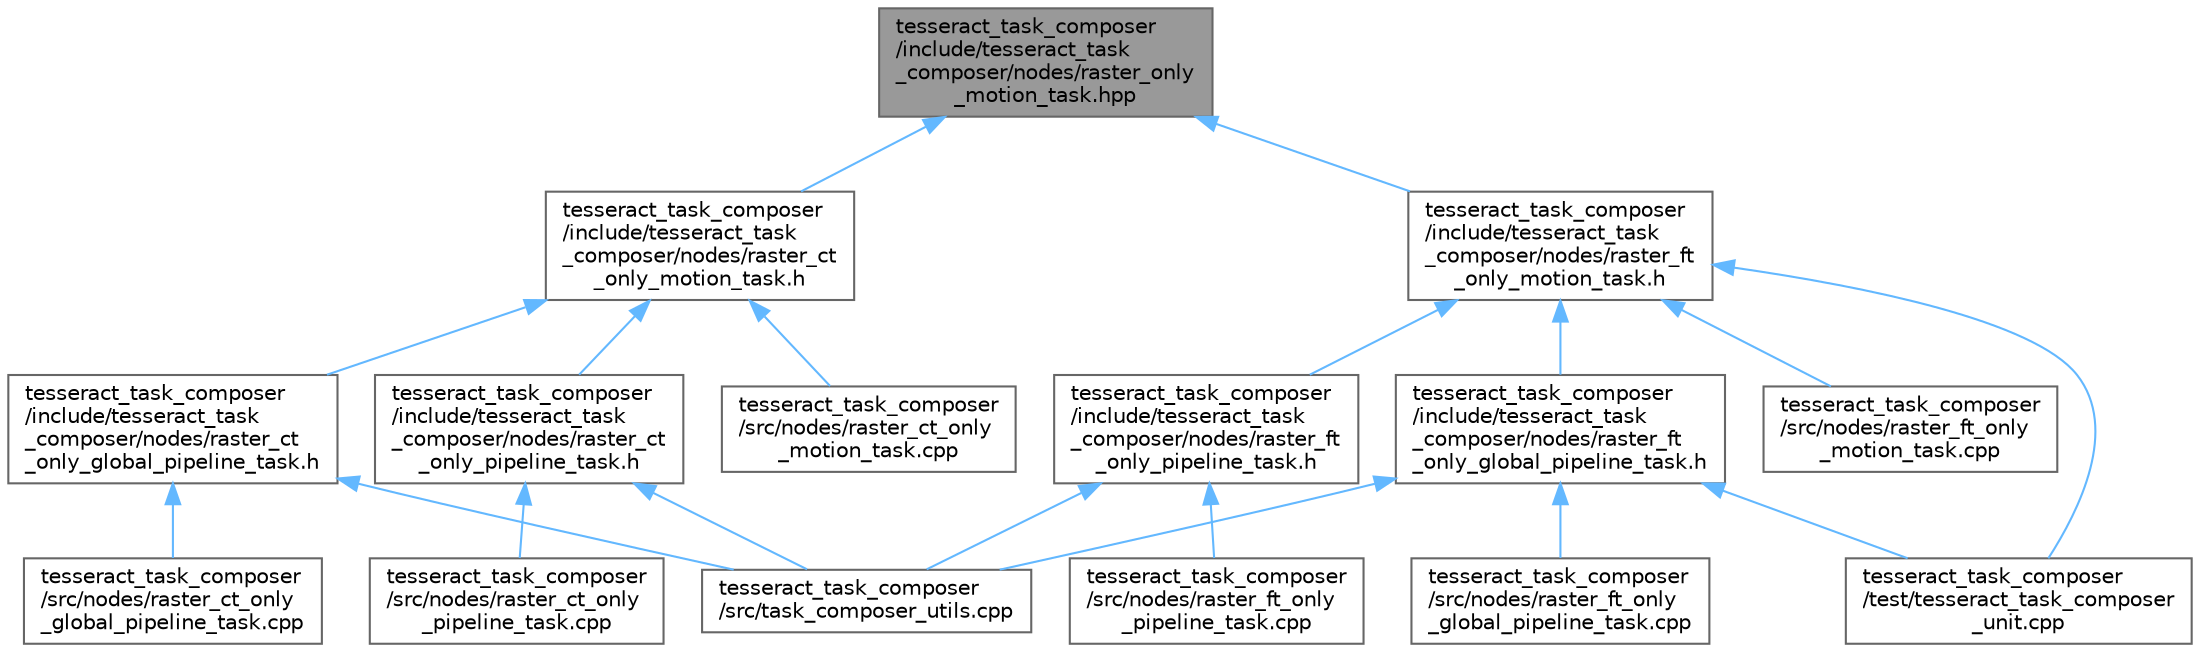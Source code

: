 digraph "tesseract_task_composer/include/tesseract_task_composer/nodes/raster_only_motion_task.hpp"
{
 // LATEX_PDF_SIZE
  bgcolor="transparent";
  edge [fontname=Helvetica,fontsize=10,labelfontname=Helvetica,labelfontsize=10];
  node [fontname=Helvetica,fontsize=10,shape=box,height=0.2,width=0.4];
  Node1 [label="tesseract_task_composer\l/include/tesseract_task\l_composer/nodes/raster_only\l_motion_task.hpp",height=0.2,width=0.4,color="gray40", fillcolor="grey60", style="filled", fontcolor="black",tooltip=" "];
  Node1 -> Node2 [dir="back",color="steelblue1",style="solid"];
  Node2 [label="tesseract_task_composer\l/include/tesseract_task\l_composer/nodes/raster_ct\l_only_motion_task.h",height=0.2,width=0.4,color="grey40", fillcolor="white", style="filled",URL="$dc/df9/raster__ct__only__motion__task_8h.html",tooltip="Plans raster paths with cartesian transitions."];
  Node2 -> Node3 [dir="back",color="steelblue1",style="solid"];
  Node3 [label="tesseract_task_composer\l/include/tesseract_task\l_composer/nodes/raster_ct\l_only_global_pipeline_task.h",height=0.2,width=0.4,color="grey40", fillcolor="white", style="filled",URL="$d3/dfb/raster__ct__only__global__pipeline__task_8h.html",tooltip="Raster only global motion planning task with cartesian transitions."];
  Node3 -> Node4 [dir="back",color="steelblue1",style="solid"];
  Node4 [label="tesseract_task_composer\l/src/nodes/raster_ct_only\l_global_pipeline_task.cpp",height=0.2,width=0.4,color="grey40", fillcolor="white", style="filled",URL="$d6/dac/raster__ct__only__global__pipeline__task_8cpp.html",tooltip=" "];
  Node3 -> Node5 [dir="back",color="steelblue1",style="solid"];
  Node5 [label="tesseract_task_composer\l/src/task_composer_utils.cpp",height=0.2,width=0.4,color="grey40", fillcolor="white", style="filled",URL="$d7/d3a/task__composer__utils_8cpp.html",tooltip="A task composer utils."];
  Node2 -> Node6 [dir="back",color="steelblue1",style="solid"];
  Node6 [label="tesseract_task_composer\l/include/tesseract_task\l_composer/nodes/raster_ct\l_only_pipeline_task.h",height=0.2,width=0.4,color="grey40", fillcolor="white", style="filled",URL="$db/d1f/raster__ct__only__pipeline__task_8h.html",tooltip="Raster only motion planning task with cartesian transitions."];
  Node6 -> Node7 [dir="back",color="steelblue1",style="solid"];
  Node7 [label="tesseract_task_composer\l/src/nodes/raster_ct_only\l_pipeline_task.cpp",height=0.2,width=0.4,color="grey40", fillcolor="white", style="filled",URL="$d5/d70/raster__ct__only__pipeline__task_8cpp.html",tooltip=" "];
  Node6 -> Node5 [dir="back",color="steelblue1",style="solid"];
  Node2 -> Node8 [dir="back",color="steelblue1",style="solid"];
  Node8 [label="tesseract_task_composer\l/src/nodes/raster_ct_only\l_motion_task.cpp",height=0.2,width=0.4,color="grey40", fillcolor="white", style="filled",URL="$d7/d41/raster__ct__only__motion__task_8cpp.html",tooltip="Plans raster paths with cartesian transitions."];
  Node1 -> Node9 [dir="back",color="steelblue1",style="solid"];
  Node9 [label="tesseract_task_composer\l/include/tesseract_task\l_composer/nodes/raster_ft\l_only_motion_task.h",height=0.2,width=0.4,color="grey40", fillcolor="white", style="filled",URL="$d7/d81/raster__ft__only__motion__task_8h.html",tooltip="Plans raster paths with freespace transitions."];
  Node9 -> Node10 [dir="back",color="steelblue1",style="solid"];
  Node10 [label="tesseract_task_composer\l/include/tesseract_task\l_composer/nodes/raster_ft\l_only_global_pipeline_task.h",height=0.2,width=0.4,color="grey40", fillcolor="white", style="filled",URL="$d2/d44/raster__ft__only__global__pipeline__task_8h.html",tooltip="Raster only global motion planning task with freespace transitions."];
  Node10 -> Node11 [dir="back",color="steelblue1",style="solid"];
  Node11 [label="tesseract_task_composer\l/src/nodes/raster_ft_only\l_global_pipeline_task.cpp",height=0.2,width=0.4,color="grey40", fillcolor="white", style="filled",URL="$d5/d2e/raster__ft__only__global__pipeline__task_8cpp.html",tooltip=" "];
  Node10 -> Node5 [dir="back",color="steelblue1",style="solid"];
  Node10 -> Node12 [dir="back",color="steelblue1",style="solid"];
  Node12 [label="tesseract_task_composer\l/test/tesseract_task_composer\l_unit.cpp",height=0.2,width=0.4,color="grey40", fillcolor="white", style="filled",URL="$d7/db5/tesseract__task__composer__unit_8cpp.html",tooltip=" "];
  Node9 -> Node13 [dir="back",color="steelblue1",style="solid"];
  Node13 [label="tesseract_task_composer\l/include/tesseract_task\l_composer/nodes/raster_ft\l_only_pipeline_task.h",height=0.2,width=0.4,color="grey40", fillcolor="white", style="filled",URL="$d2/d37/raster__ft__only__pipeline__task_8h.html",tooltip="Raster only motion planning task with freespace transitions."];
  Node13 -> Node14 [dir="back",color="steelblue1",style="solid"];
  Node14 [label="tesseract_task_composer\l/src/nodes/raster_ft_only\l_pipeline_task.cpp",height=0.2,width=0.4,color="grey40", fillcolor="white", style="filled",URL="$d4/dfc/raster__ft__only__pipeline__task_8cpp.html",tooltip=" "];
  Node13 -> Node5 [dir="back",color="steelblue1",style="solid"];
  Node9 -> Node15 [dir="back",color="steelblue1",style="solid"];
  Node15 [label="tesseract_task_composer\l/src/nodes/raster_ft_only\l_motion_task.cpp",height=0.2,width=0.4,color="grey40", fillcolor="white", style="filled",URL="$d8/d4b/raster__ft__only__motion__task_8cpp.html",tooltip="Plans raster paths with freespace transitions."];
  Node9 -> Node12 [dir="back",color="steelblue1",style="solid"];
}
